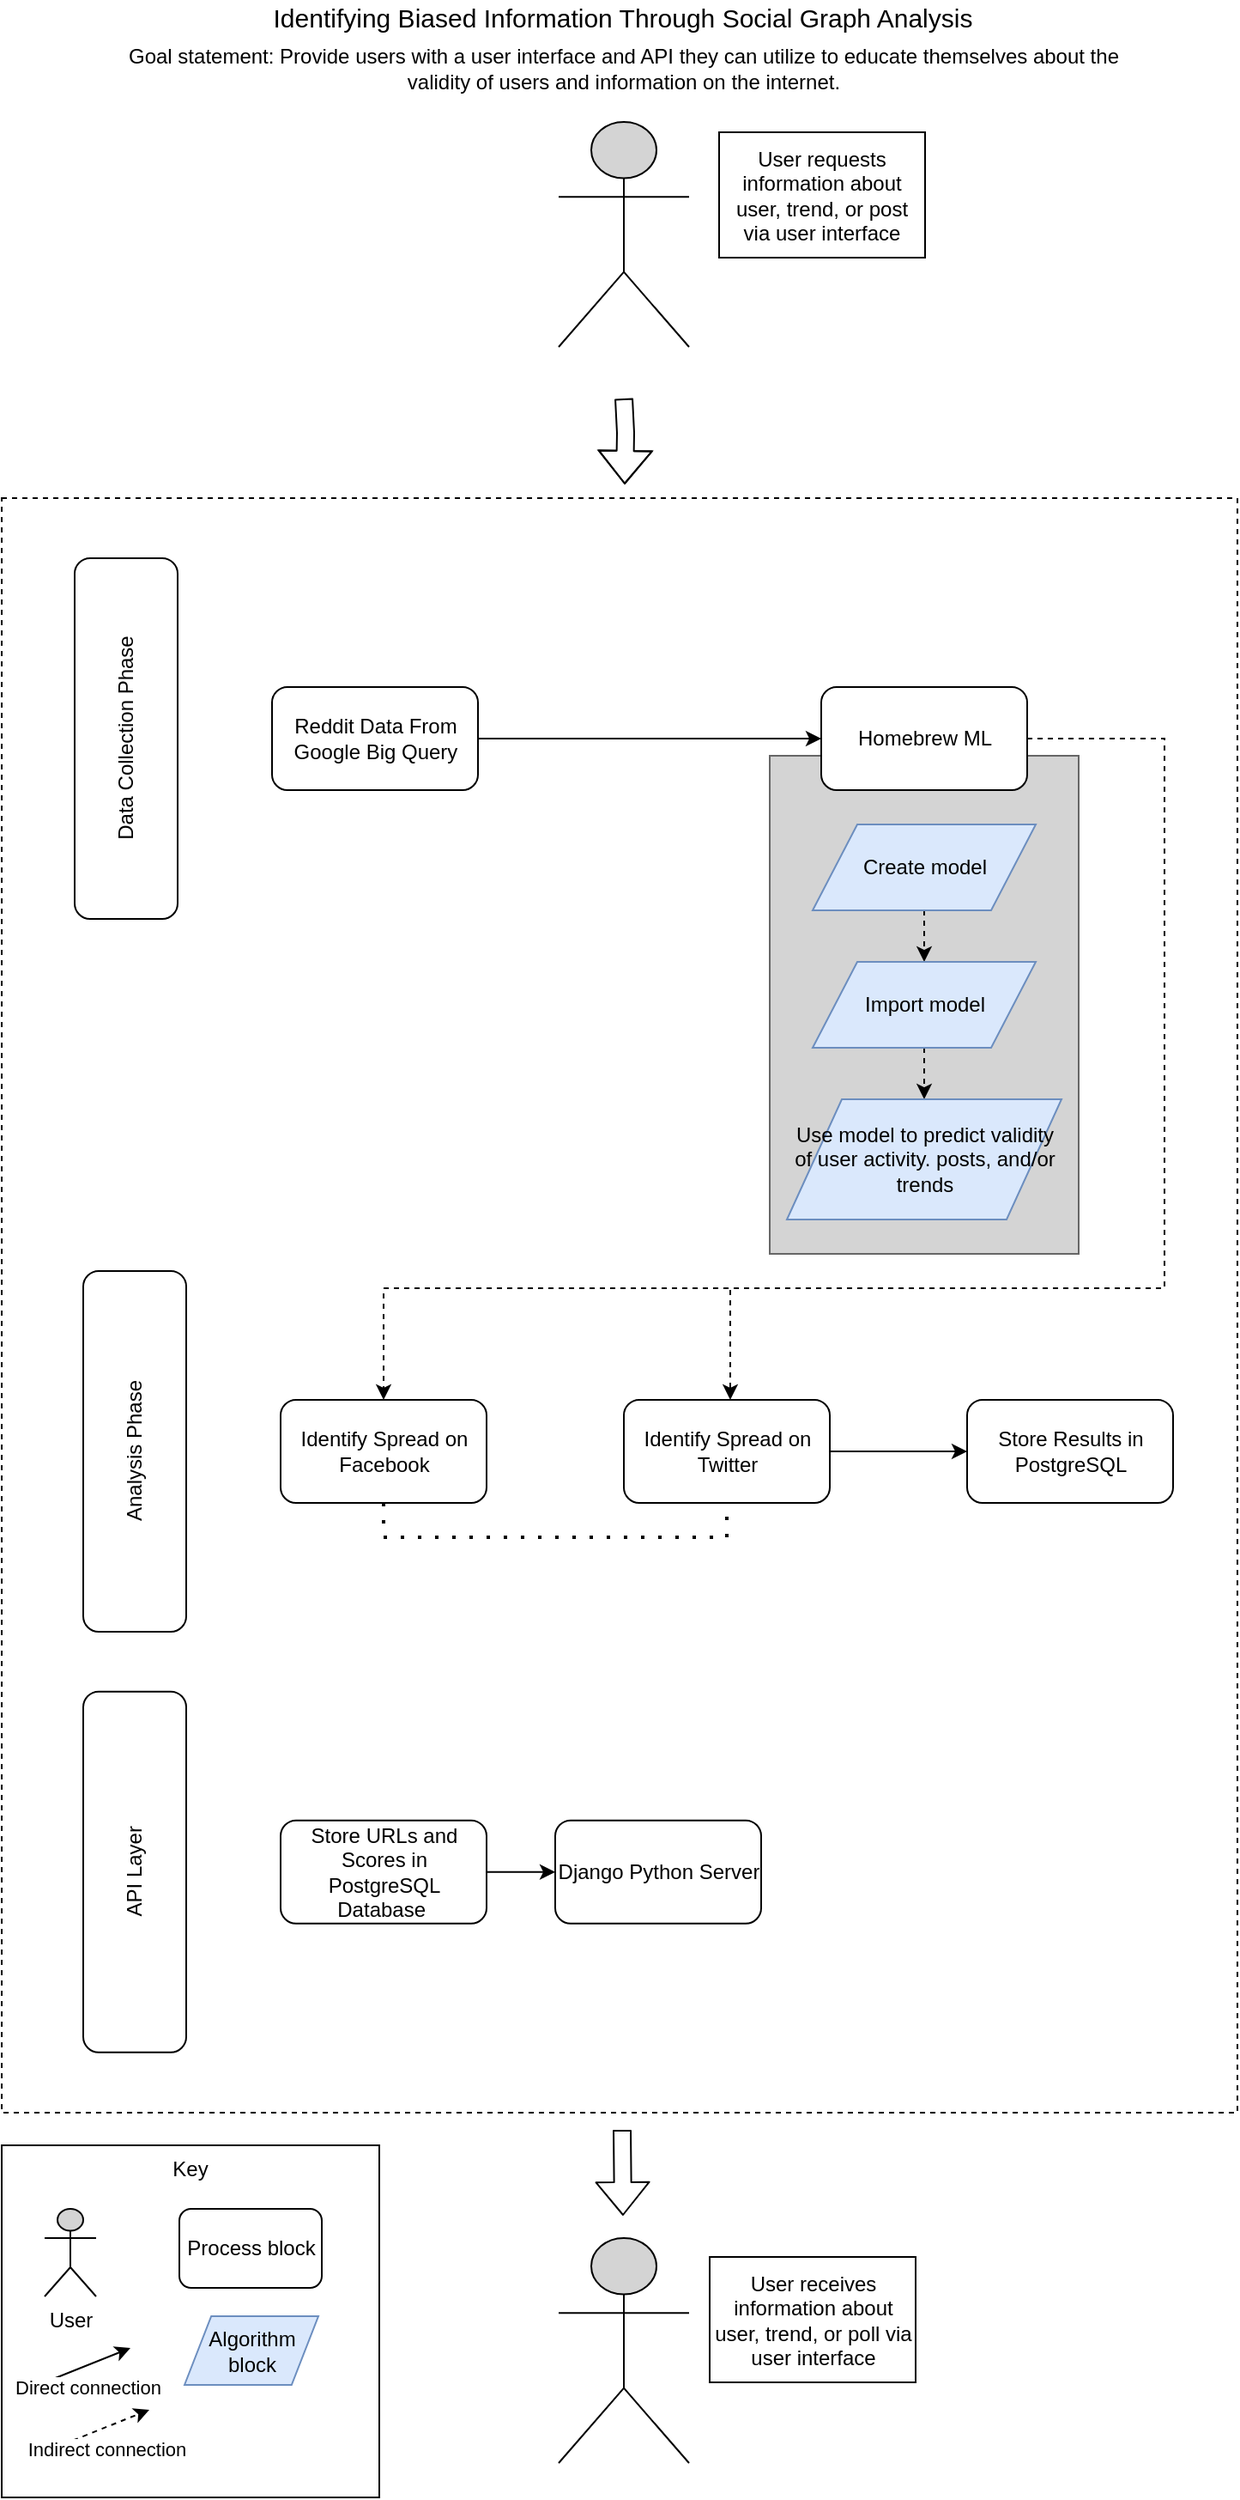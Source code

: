 <mxfile version="12.2.3" type="device" pages="1"><diagram id="w43GSTt3xM2UaPodi_RG" name="Page-1"><mxGraphModel dx="1088" dy="1939" grid="1" gridSize="10" guides="1" tooltips="1" connect="1" arrows="1" fold="1" page="1" pageScale="1" pageWidth="850" pageHeight="1400" math="0" shadow="0"><root><mxCell id="0"/><mxCell id="1" parent="0"/><mxCell id="yBGUoPCR_Ep-9xKLIuDC-73" value="" style="rounded=0;whiteSpace=wrap;html=1;dashed=1;" parent="1" vertex="1"><mxGeometry x="70" y="140" width="720" height="940" as="geometry"/></mxCell><mxCell id="yBGUoPCR_Ep-9xKLIuDC-66" value="" style="rounded=0;whiteSpace=wrap;html=1;fillColor=#D4D4D4;strokeColor=#666666;fontColor=#333333;" parent="1" vertex="1"><mxGeometry x="517.5" y="290" width="180" height="290" as="geometry"/></mxCell><mxCell id="yBGUoPCR_Ep-9xKLIuDC-35" value="" style="edgeStyle=orthogonalEdgeStyle;rounded=0;orthogonalLoop=1;jettySize=auto;html=1;" parent="1" source="yBGUoPCR_Ep-9xKLIuDC-36" target="yBGUoPCR_Ep-9xKLIuDC-43" edge="1"><mxGeometry relative="1" as="geometry"><mxPoint x="387.5" y="280" as="targetPoint"/></mxGeometry></mxCell><mxCell id="yBGUoPCR_Ep-9xKLIuDC-36" value="Reddit Data From Google Big Query" style="rounded=1;whiteSpace=wrap;html=1;" parent="1" vertex="1"><mxGeometry x="227.5" y="250" width="120" height="60" as="geometry"/></mxCell><mxCell id="yBGUoPCR_Ep-9xKLIuDC-39" value="Data Collection Phase" style="rounded=1;whiteSpace=wrap;html=1;direction=west;rotation=270;" parent="1" vertex="1"><mxGeometry x="37.5" y="250" width="210" height="60" as="geometry"/></mxCell><mxCell id="yBGUoPCR_Ep-9xKLIuDC-40" value="Analysis Phase" style="rounded=1;whiteSpace=wrap;html=1;direction=west;rotation=270;" parent="1" vertex="1"><mxGeometry x="42.5" y="665" width="210" height="60" as="geometry"/></mxCell><mxCell id="yBGUoPCR_Ep-9xKLIuDC-42" style="edgeStyle=orthogonalEdgeStyle;rounded=0;orthogonalLoop=1;jettySize=auto;html=1;exitX=1;exitY=0.5;exitDx=0;exitDy=0;dashed=1;" parent="1" source="yBGUoPCR_Ep-9xKLIuDC-43" target="yBGUoPCR_Ep-9xKLIuDC-47" edge="1"><mxGeometry relative="1" as="geometry"><Array as="points"><mxPoint x="747.5" y="280"/><mxPoint x="747.5" y="600"/><mxPoint x="494.5" y="600"/></Array></mxGeometry></mxCell><mxCell id="yBGUoPCR_Ep-9xKLIuDC-67" style="edgeStyle=orthogonalEdgeStyle;rounded=0;orthogonalLoop=1;jettySize=auto;html=1;exitX=1;exitY=0.5;exitDx=0;exitDy=0;entryX=0.5;entryY=0;entryDx=0;entryDy=0;endArrow=classic;endFill=1;dashed=1;" parent="1" source="yBGUoPCR_Ep-9xKLIuDC-43" target="yBGUoPCR_Ep-9xKLIuDC-45" edge="1"><mxGeometry relative="1" as="geometry"><Array as="points"><mxPoint x="747.5" y="280"/><mxPoint x="747.5" y="600"/><mxPoint x="292.5" y="600"/></Array></mxGeometry></mxCell><mxCell id="yBGUoPCR_Ep-9xKLIuDC-43" value="Homebrew ML" style="rounded=1;whiteSpace=wrap;html=1;" parent="1" vertex="1"><mxGeometry x="547.5" y="250" width="120" height="60" as="geometry"/></mxCell><mxCell id="yBGUoPCR_Ep-9xKLIuDC-44" style="edgeStyle=orthogonalEdgeStyle;rounded=0;orthogonalLoop=1;jettySize=auto;html=1;exitX=0.5;exitY=1;exitDx=0;exitDy=0;entryX=0.5;entryY=1;entryDx=0;entryDy=0;dashed=1;dashPattern=1 4;endArrow=none;endFill=0;strokeWidth=2;" parent="1" source="yBGUoPCR_Ep-9xKLIuDC-45" target="yBGUoPCR_Ep-9xKLIuDC-47" edge="1"><mxGeometry relative="1" as="geometry"/></mxCell><mxCell id="yBGUoPCR_Ep-9xKLIuDC-45" value="Identify Spread on Facebook" style="rounded=1;whiteSpace=wrap;html=1;" parent="1" vertex="1"><mxGeometry x="232.5" y="665" width="120" height="60" as="geometry"/></mxCell><mxCell id="yBGUoPCR_Ep-9xKLIuDC-46" value="" style="edgeStyle=orthogonalEdgeStyle;rounded=0;orthogonalLoop=1;jettySize=auto;html=1;" parent="1" source="yBGUoPCR_Ep-9xKLIuDC-47" target="yBGUoPCR_Ep-9xKLIuDC-48" edge="1"><mxGeometry relative="1" as="geometry"/></mxCell><mxCell id="yBGUoPCR_Ep-9xKLIuDC-47" value="Identify Spread on Twitter" style="rounded=1;whiteSpace=wrap;html=1;" parent="1" vertex="1"><mxGeometry x="432.5" y="665" width="120" height="60" as="geometry"/></mxCell><mxCell id="yBGUoPCR_Ep-9xKLIuDC-48" value="Store Results in PostgreSQL" style="rounded=1;whiteSpace=wrap;html=1;" parent="1" vertex="1"><mxGeometry x="632.5" y="665" width="120" height="60" as="geometry"/></mxCell><mxCell id="yBGUoPCR_Ep-9xKLIuDC-49" value="API Layer" style="rounded=1;whiteSpace=wrap;html=1;direction=west;rotation=270;" parent="1" vertex="1"><mxGeometry x="42.5" y="909.873" width="210" height="60" as="geometry"/></mxCell><mxCell id="yBGUoPCR_Ep-9xKLIuDC-50" value="" style="edgeStyle=orthogonalEdgeStyle;rounded=0;orthogonalLoop=1;jettySize=auto;html=1;" parent="1" source="yBGUoPCR_Ep-9xKLIuDC-51" target="yBGUoPCR_Ep-9xKLIuDC-52" edge="1"><mxGeometry relative="1" as="geometry"/></mxCell><mxCell id="yBGUoPCR_Ep-9xKLIuDC-51" value="Store URLs and Scores in PostgreSQL Database&amp;nbsp;" style="rounded=1;whiteSpace=wrap;html=1;" parent="1" vertex="1"><mxGeometry x="232.5" y="909.873" width="120" height="60" as="geometry"/></mxCell><mxCell id="yBGUoPCR_Ep-9xKLIuDC-52" value="Django Python Server" style="rounded=1;whiteSpace=wrap;html=1;" parent="1" vertex="1"><mxGeometry x="392.5" y="909.873" width="120" height="60" as="geometry"/></mxCell><mxCell id="yBGUoPCR_Ep-9xKLIuDC-57" style="edgeStyle=orthogonalEdgeStyle;rounded=0;orthogonalLoop=1;jettySize=auto;html=1;exitX=0.5;exitY=1;exitDx=0;exitDy=0;entryX=0.5;entryY=0;entryDx=0;entryDy=0;" parent="1" target="yBGUoPCR_Ep-9xKLIuDC-55" edge="1"><mxGeometry relative="1" as="geometry"><mxPoint x="293" y="825" as="sourcePoint"/></mxGeometry></mxCell><mxCell id="yBGUoPCR_Ep-9xKLIuDC-58" style="edgeStyle=orthogonalEdgeStyle;rounded=0;orthogonalLoop=1;jettySize=auto;html=1;exitX=0.5;exitY=1;exitDx=0;exitDy=0;entryX=0.5;entryY=0;entryDx=0;entryDy=0;" parent="1" target="yBGUoPCR_Ep-9xKLIuDC-56" edge="1"><mxGeometry relative="1" as="geometry"><mxPoint x="293" y="905" as="sourcePoint"/></mxGeometry></mxCell><mxCell id="yBGUoPCR_Ep-9xKLIuDC-64" style="edgeStyle=orthogonalEdgeStyle;rounded=0;orthogonalLoop=1;jettySize=auto;html=1;exitX=0.5;exitY=1;exitDx=0;exitDy=0;entryX=0.5;entryY=0;entryDx=0;entryDy=0;endArrow=classic;endFill=1;" parent="1" target="yBGUoPCR_Ep-9xKLIuDC-62" edge="1"><mxGeometry relative="1" as="geometry"><mxPoint x="493" y="825" as="sourcePoint"/></mxGeometry></mxCell><mxCell id="yBGUoPCR_Ep-9xKLIuDC-65" style="edgeStyle=orthogonalEdgeStyle;rounded=0;orthogonalLoop=1;jettySize=auto;html=1;exitX=0.5;exitY=1;exitDx=0;exitDy=0;entryX=0.5;entryY=0;entryDx=0;entryDy=0;endArrow=classic;endFill=1;" parent="1" target="yBGUoPCR_Ep-9xKLIuDC-63" edge="1"><mxGeometry relative="1" as="geometry"><mxPoint x="493" y="904" as="sourcePoint"/></mxGeometry></mxCell><mxCell id="yBGUoPCR_Ep-9xKLIuDC-71" style="edgeStyle=orthogonalEdgeStyle;rounded=0;orthogonalLoop=1;jettySize=auto;html=1;exitX=0.5;exitY=1;exitDx=0;exitDy=0;entryX=0.5;entryY=0;entryDx=0;entryDy=0;dashed=1;endArrow=classic;endFill=1;" parent="1" source="yBGUoPCR_Ep-9xKLIuDC-68" target="yBGUoPCR_Ep-9xKLIuDC-69" edge="1"><mxGeometry relative="1" as="geometry"/></mxCell><mxCell id="yBGUoPCR_Ep-9xKLIuDC-68" value="Create model" style="shape=parallelogram;perimeter=parallelogramPerimeter;whiteSpace=wrap;html=1;fillColor=#dae8fc;strokeColor=#6c8ebf;" parent="1" vertex="1"><mxGeometry x="542.5" y="330" width="130" height="50" as="geometry"/></mxCell><mxCell id="yBGUoPCR_Ep-9xKLIuDC-72" style="edgeStyle=orthogonalEdgeStyle;rounded=0;orthogonalLoop=1;jettySize=auto;html=1;exitX=0.5;exitY=1;exitDx=0;exitDy=0;entryX=0.5;entryY=0;entryDx=0;entryDy=0;dashed=1;endArrow=classic;endFill=1;" parent="1" source="yBGUoPCR_Ep-9xKLIuDC-69" target="yBGUoPCR_Ep-9xKLIuDC-70" edge="1"><mxGeometry relative="1" as="geometry"/></mxCell><mxCell id="yBGUoPCR_Ep-9xKLIuDC-69" value="Import model" style="shape=parallelogram;perimeter=parallelogramPerimeter;whiteSpace=wrap;html=1;fillColor=#dae8fc;strokeColor=#6c8ebf;" parent="1" vertex="1"><mxGeometry x="542.5" y="410" width="130" height="50" as="geometry"/></mxCell><mxCell id="yBGUoPCR_Ep-9xKLIuDC-70" value="Use model to predict validity of user activity. posts, and/or trends" style="shape=parallelogram;perimeter=parallelogramPerimeter;whiteSpace=wrap;html=1;fillColor=#dae8fc;strokeColor=#6c8ebf;" parent="1" vertex="1"><mxGeometry x="527.5" y="490" width="160" height="70" as="geometry"/></mxCell><mxCell id="yBGUoPCR_Ep-9xKLIuDC-77" value="" style="shape=flexArrow;endArrow=classic;html=1;" parent="1" edge="1"><mxGeometry width="50" height="50" relative="1" as="geometry"><mxPoint x="431.5" y="1090" as="sourcePoint"/><mxPoint x="432" y="1140" as="targetPoint"/></mxGeometry></mxCell><mxCell id="yBGUoPCR_Ep-9xKLIuDC-78" value="" style="shape=umlActor;verticalLabelPosition=bottom;labelBackgroundColor=#ffffff;verticalAlign=top;html=1;outlineConnect=0;fillColor=#D4D4D4;" parent="1" vertex="1"><mxGeometry x="394.5" y="1153" width="76" height="131" as="geometry"/></mxCell><mxCell id="yBGUoPCR_Ep-9xKLIuDC-81" value="" style="shape=flexArrow;endArrow=classic;html=1;" parent="1" edge="1"><mxGeometry width="50" height="50" relative="1" as="geometry"><mxPoint x="432.5" y="82.0" as="sourcePoint"/><mxPoint x="433" y="132.0" as="targetPoint"/><Array as="points"><mxPoint x="433.5" y="102"/></Array></mxGeometry></mxCell><mxCell id="yBGUoPCR_Ep-9xKLIuDC-82" value="" style="shape=umlActor;verticalLabelPosition=bottom;labelBackgroundColor=#ffffff;verticalAlign=top;html=1;outlineConnect=0;fillColor=#D4D4D4;" parent="1" vertex="1"><mxGeometry x="394.5" y="-79" width="76" height="131" as="geometry"/></mxCell><mxCell id="yBGUoPCR_Ep-9xKLIuDC-83" value="User requests information about user, trend, or post via user interface" style="rounded=0;whiteSpace=wrap;html=1;" parent="1" vertex="1"><mxGeometry x="488" y="-73" width="120" height="73" as="geometry"/></mxCell><mxCell id="yBGUoPCR_Ep-9xKLIuDC-84" value="User receives information about user, trend, or poll via user interface" style="rounded=0;whiteSpace=wrap;html=1;" parent="1" vertex="1"><mxGeometry x="482.5" y="1164" width="120" height="73" as="geometry"/></mxCell><mxCell id="yBGUoPCR_Ep-9xKLIuDC-85" value="Key&lt;br&gt;&lt;br&gt;" style="rounded=0;whiteSpace=wrap;html=1;verticalAlign=top;" parent="1" vertex="1"><mxGeometry x="70" y="1099" width="220" height="205" as="geometry"/></mxCell><mxCell id="yBGUoPCR_Ep-9xKLIuDC-93" value="User" style="shape=umlActor;verticalLabelPosition=bottom;labelBackgroundColor=#ffffff;verticalAlign=top;html=1;outlineConnect=0;fillColor=#D4D4D4;" parent="1" vertex="1"><mxGeometry x="95" y="1136" width="30" height="51" as="geometry"/></mxCell><mxCell id="yBGUoPCR_Ep-9xKLIuDC-94" value="Process block" style="rounded=1;whiteSpace=wrap;html=1;" parent="1" vertex="1"><mxGeometry x="173.5" y="1136" width="83" height="46" as="geometry"/></mxCell><mxCell id="yBGUoPCR_Ep-9xKLIuDC-95" value="Algorithm&lt;br&gt;block" style="shape=parallelogram;perimeter=parallelogramPerimeter;whiteSpace=wrap;html=1;fillColor=#dae8fc;strokeColor=#6c8ebf;" parent="1" vertex="1"><mxGeometry x="176.5" y="1198.5" width="78" height="40" as="geometry"/></mxCell><mxCell id="yBGUoPCR_Ep-9xKLIuDC-97" value="Direct connection" style="endArrow=classic;html=1;verticalAlign=top;" parent="1" edge="1"><mxGeometry width="50" height="50" relative="1" as="geometry"><mxPoint x="95" y="1237" as="sourcePoint"/><mxPoint x="145" y="1217" as="targetPoint"/></mxGeometry></mxCell><mxCell id="yBGUoPCR_Ep-9xKLIuDC-99" value="Indirect connection" style="endArrow=classic;html=1;verticalAlign=top;dashed=1;" parent="1" edge="1"><mxGeometry width="50" height="50" relative="1" as="geometry"><mxPoint x="106" y="1273.0" as="sourcePoint"/><mxPoint x="156" y="1253.0" as="targetPoint"/></mxGeometry></mxCell><mxCell id="yBGUoPCR_Ep-9xKLIuDC-102" value="Identifying Biased Information Through Social Graph Analysis" style="text;html=1;strokeColor=none;fillColor=none;align=center;verticalAlign=middle;whiteSpace=wrap;rounded=0;fontSize=15;" parent="1" vertex="1"><mxGeometry x="212" y="-150" width="440" height="20" as="geometry"/></mxCell><mxCell id="yBGUoPCR_Ep-9xKLIuDC-103" value="Goal statement: Provide users with a user interface and API they can utilize to educate themselves about the validity of users and information on the internet." style="text;html=1;strokeColor=none;fillColor=none;align=center;verticalAlign=middle;whiteSpace=wrap;rounded=0;fontSize=12;" parent="1" vertex="1"><mxGeometry x="133" y="-120" width="599" height="20" as="geometry"/></mxCell></root></mxGraphModel></diagram></mxfile>